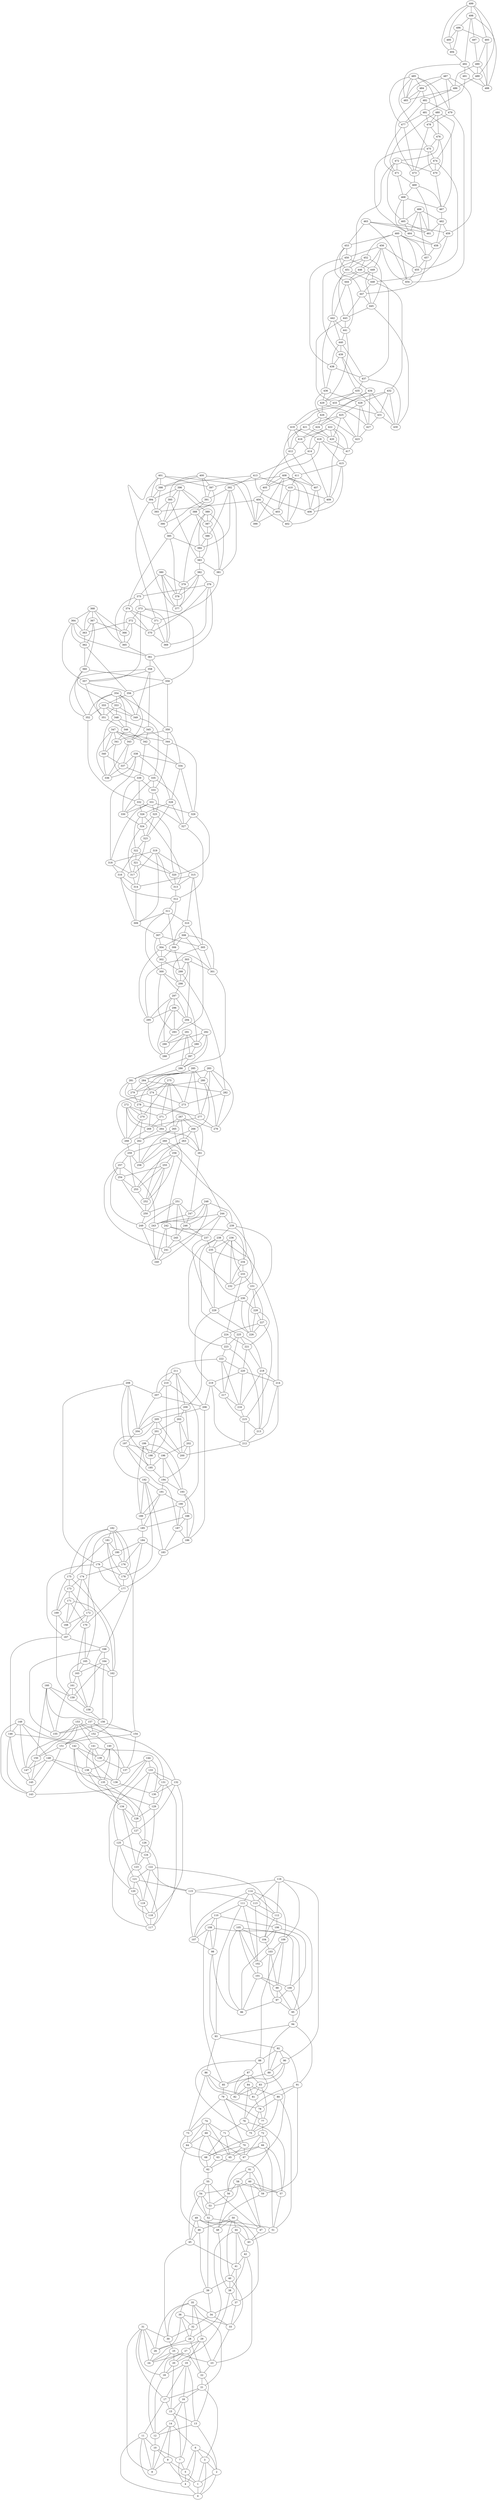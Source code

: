 graph{
266 -- 261;
266 -- 263;
267 -- 261;
267 -- 263;
267 -- 264;
267 -- 265;
267 -- 266;
268 -- 259;
269 -- 268;
270 -- 262;
270 -- 268;
271 -- 264;
271 -- 269;
272 -- 264;
272 -- 268;
272 -- 269;
272 -- 270;
272 -- 271;
273 -- 271;
274 -- 268;
274 -- 269;
274 -- 273;
275 -- 265;
275 -- 270;
275 -- 271;
275 -- 273;
275 -- 274;
277 -- 269;
277 -- 276;
278 -- 270;
278 -- 277;
279 -- 278;
280 -- 266;
280 -- 276;
280 -- 279;
281 -- 276;
281 -- 278;
281 -- 279;
282 -- 273;
282 -- 276;
283 -- 276;
283 -- 277;
283 -- 278;
283 -- 279;
283 -- 280;
283 -- 282;
284 -- 274;
284 -- 279;
284 -- 282;
285 -- 273;
285 -- 277;
285 -- 280;
285 -- 281;
285 -- 284;
286 -- 284;
287 -- 281;
287 -- 286;
289 -- 287;
289 -- 288;
290 -- 288;
291 -- 286;
291 -- 287;
291 -- 288;
291 -- 289;
291 -- 290;
292 -- 286;
292 -- 287;
292 -- 289;
292 -- 290;
293 -- 290;
294 -- 292;
294 -- 293;
295 -- 288;
296 -- 288;
296 -- 293;
296 -- 294;
296 -- 295;
297 -- 290;
297 -- 294;
297 -- 295;
297 -- 296;
298 -- 297;
299 -- 282;
299 -- 298;
300 -- 289;
300 -- 293;
300 -- 298;
301 -- 286;
302 -- 299;
302 -- 300;
303 -- 294;
303 -- 295;
303 -- 298;
303 -- 299;
303 -- 301;
304 -- 295;
304 -- 301;
304 -- 302;
305 -- 298;
305 -- 301;
306 -- 299;
306 -- 302;
307 -- 302;
307 -- 304;
307 -- 305;
308 -- 293;
308 -- 301;
308 -- 304;
308 -- 306;
309 -- 307;
310 -- 305;
310 -- 306;
310 -- 308;
311 -- 300;
311 -- 306;
311 -- 309;
311 -- 310;
312 -- 307;
312 -- 311;
313 -- 312;
314 -- 309;
411 -- 410;
170 -- 163;
170 -- 165;
412 -- 405;
412 -- 407;
171 -- 162;
171 -- 168;
413 -- 392;
171 -- 169;
413 -- 398;
171 -- 170;
413 -- 406;
413 -- 410;
172 -- 167;
172 -- 168;
414 -- 409;
172 -- 170;
414 -- 413;
173 -- 169;
415 -- 406;
173 -- 171;
415 -- 409;
173 -- 172;
415 -- 411;
174 -- 165;
416 -- 412;
174 -- 168;
416 -- 414;
174 -- 173;
417 -- 415;
175 -- 162;
175 -- 169;
418 -- 405;
175 -- 173;
418 -- 414;
418 -- 415;
176 -- 154;
418 -- 417;
176 -- 174;
419 -- 412;
177 -- 170;
419 -- 416;
419 -- 418;
178 -- 177;
420 -- 417;
179 -- 167;
179 -- 177;
421 -- 411;
179 -- 178;
421 -- 412;
421 -- 420;
180 -- 176;
180 -- 179;
422 -- 409;
422 -- 414;
181 -- 175;
422 -- 416;
181 -- 177;
422 -- 417;
181 -- 178;
422 -- 420;
181 -- 180;
423 -- 417;
182 -- 174;
182 -- 175;
424 -- 416;
182 -- 176;
424 -- 420;
182 -- 178;
182 -- 180;
425 -- 420;
182 -- 181;
425 -- 421;
425 -- 423;
183 -- 177;
425 -- 424;
1 -- 0;
184 -- 166;
426 -- 421;
184 -- 176;
426 -- 423;
184 -- 180;
426 -- 424;
184 -- 183;
427 -- 423;
185 -- 172;
185 -- 184;
428 -- 423;
428 -- 425;
186 -- 183;
428 -- 427;
187 -- 183;
429 -- 426;
187 -- 186;
429 -- 427;
188 -- 185;
188 -- 186;
431 -- 427;
188 -- 187;
431 -- 430;
189 -- 185;
432 -- 419;
432 -- 428;
190 -- 187;
432 -- 430;
190 -- 188;
432 -- 431;
190 -- 189;
433 -- 419;
191 -- 185;
433 -- 431;
191 -- 189;
191 -- 190;
434 -- 424;
434 -- 427;
192 -- 178;
434 -- 430;
192 -- 183;
434 -- 433;
192 -- 189;
192 -- 191;
435 -- 429;
435 -- 431;
193 -- 186;
435 -- 433;
193 -- 188;
436 -- 426;
194 -- 191;
436 -- 428;
194 -- 193;
436 -- 429;
195 -- 194;
437 -- 430;
437 -- 435;
196 -- 193;
196 -- 194;
438 -- 436;
196 -- 195;
438 -- 437;
197 -- 187;
439 -- 434;
197 -- 195;
439 -- 435;
197 -- 196;
439 -- 438;
198 -- 195;
440 -- 437;
440 -- 438;
199 -- 189;
440 -- 439;
199 -- 193;
199 -- 195;
441 -- 429;
199 -- 198;
441 -- 440;
442 -- 436;
201 -- 198;
442 -- 440;
201 -- 199;
442 -- 441;
201 -- 200;
443 -- 433;
202 -- 194;
443 -- 441;
202 -- 196;
202 -- 200;
444 -- 441;
444 -- 442;
203 -- 200;
203 -- 201;
445 -- 430;
203 -- 202;
445 -- 443;
204 -- 197;
446 -- 437;
446 -- 442;
205 -- 192;
446 -- 444;
205 -- 200;
205 -- 201;
447 -- 443;
205 -- 204;
447 -- 445;
206 -- 186;
448 -- 432;
206 -- 205;
448 -- 447;
207 -- 204;
449 -- 444;
207 -- 206;
449 -- 445;
449 -- 448;
208 -- 179;
208 -- 197;
450 -- 438;
208 -- 198;
450 -- 447;
208 -- 204;
450 -- 449;
208 -- 207;
451 -- 443;
209 -- 202;
451 -- 448;
209 -- 203;
209 -- 204;
452 -- 439;
452 -- 445;
210 -- 190;
452 -- 446;
210 -- 198;
452 -- 451;
210 -- 207;
453 -- 444;
211 -- 203;
453 -- 450;
211 -- 206;
453 -- 451;
211 -- 207;
2 -- 0;
211 -- 209;
211 -- 210;
455 -- 454;
212 -- 200;
456 -- 446;
456 -- 449;
213 -- 212;
456 -- 450;
456 -- 454;
214 -- 212;
456 -- 455;
214 -- 213;
457 -- 447;
215 -- 212;
457 -- 455;
215 -- 213;
458 -- 457;
216 -- 215;
459 -- 448;
217 -- 215;
459 -- 458;
217 -- 216;
460 -- 452;
218 -- 213;
460 -- 453;
25 -- 20;
315 -- 305;
25 -- 23;
315 -- 310;
25 -- 24;
315 -- 313;
315 -- 314;
26 -- 24;
316 -- 309;
27 -- 18;
316 -- 312;
27 -- 20;
316 -- 314;
27 -- 22;
27 -- 24;
317 -- 314;
28 -- 22;
318 -- 316;
28 -- 26;
318 -- 317;
29 -- 19;
319 -- 309;
29 -- 23;
319 -- 313;
29 -- 24;
319 -- 315;
29 -- 27;
319 -- 317;
319 -- 318;
30 -- 25;
320 -- 313;
31 -- 8;
31 -- 17;
321 -- 314;
31 -- 18;
321 -- 317;
31 -- 24;
321 -- 320;
31 -- 26;
31 -- 30;
322 -- 316;
322 -- 320;
32 -- 28;
322 -- 321;
32 -- 30;
323 -- 321;
33 -- 23;
323 -- 322;
34 -- 32;
324 -- 317;
34 -- 33;
324 -- 323;
35 -- 26;
325 -- 320;
35 -- 29;
325 -- 323;
35 -- 30;
325 -- 324;
35 -- 32;
35 -- 33;
326 -- 313;
35 -- 34;
326 -- 322;
326 -- 324;
36 -- 21;
36 -- 26;
327 -- 312;
36 -- 28;
36 -- 32;
328 -- 323;
328 -- 326;
37 -- 33;
328 -- 327;
37 -- 34;
329 -- 320;
38 -- 20;
329 -- 327;
38 -- 37;
330 -- 324;
39 -- 34;
39 -- 36;
331 -- 318;
331 -- 325;
40 -- 33;
331 -- 329;
40 -- 38;
331 -- 330;
40 -- 39;
332 -- 326;
41 -- 37;
332 -- 327;
41 -- 40;
332 -- 330;
42 -- 23;
333 -- 325;
42 -- 38;
333 -- 331;
42 -- 41;
334 -- 328;
43 -- 42;
334 -- 329;
44 -- 28;
335 -- 327;
44 -- 41;
335 -- 330;
44 -- 42;
335 -- 333;
44 -- 43;
45 -- 30;
337 -- 335;
45 -- 41;
337 -- 336;
46 -- 39;
338 -- 318;
46 -- 45;
338 -- 328;
338 -- 334;
47 -- 43;
338 -- 336;
338 -- 337;
48 -- 38;
339 -- 330;
49 -- 43;
339 -- 332;
49 -- 45;
339 -- 333;
49 -- 46;
49 -- 47;
340 -- 336;
49 -- 48;
340 -- 337;
50 -- 37;
341 -- 339;
50 -- 40;
341 -- 340;
50 -- 44;
50 -- 46;
342 -- 334;
50 -- 48;
342 -- 339;
51 -- 43;
343 -- 336;
343 -- 337;
52 -- 39;
52 -- 51;
344 -- 329;
344 -- 333;
53 -- 52;
345 -- 342;
54 -- 45;
345 -- 343;
54 -- 52;
345 -- 344;
54 -- 53;
346 -- 341;
55 -- 47;
346 -- 342;
55 -- 52;
55 -- 53;
347 -- 336;
55 -- 54;
347 -- 340;
347 -- 341;
56 -- 48;
347 -- 342;
56 -- 53;
347 -- 343;
347 -- 344;
57 -- 51;
348 -- 340;
58 -- 47;
348 -- 345;
58 -- 53;
348 -- 346;
58 -- 56;
58 -- 57;
349 -- 335;
59 -- 48;
350 -- 334;
350 -- 341;
60 -- 47;
350 -- 344;
60 -- 54;
60 -- 57;
351 -- 346;
60 -- 59;
352 -- 332;
61 -- 56;
61 -- 58;
353 -- 348;
61 -- 59;
353 -- 349;
61 -- 60;
353 -- 351;
62 -- 55;
354 -- 346;
354 -- 349;
63 -- 59;
354 -- 350;
63 -- 62;
354 -- 351;
354 -- 352;
64 -- 46;
354 -- 353;
64 -- 63;
355 -- 348;
65 -- 62;
355 -- 349;
355 -- 351;
66 -- 51;
355 -- 352;
66 -- 57;
66 -- 63;
356 -- 343;
66 -- 65;
356 -- 355;
67 -- 56;
357 -- 351;
357 -- 356;
68 -- 62;
358 -- 345;
69 -- 62;
358 -- 349;
69 -- 63;
358 -- 352;
69 -- 64;
358 -- 357;
69 -- 67;
359 -- 350;
70 -- 65;
359 -- 356;
70 -- 67;
70 -- 68;
360 -- 352;
360 -- 353;
71 -- 65;
360 -- 359;
71 -- 68;
71 -- 70;
361 -- 358;
361 -- 359;
72 -- 61;
72 -- 66;
362 -- 356;
72 -- 67;
362 -- 360;
218 -- 214;
460 -- 454;
218 -- 216;
460 -- 455;
460 -- 457;
219 -- 206;
460 -- 458;
219 -- 212;
219 -- 217;
462 -- 458;
220 -- 214;
462 -- 459;
220 -- 216;
462 -- 461;
220 -- 219;
463 -- 453;
221 -- 218;
463 -- 454;
221 -- 220;
463 -- 459;
463 -- 461;
222 -- 210;
222 -- 216;
464 -- 458;
222 -- 217;
222 -- 220;
465 -- 461;
465 -- 464;
223 -- 213;
223 -- 222;
466 -- 457;
466 -- 461;
224 -- 209;
466 -- 462;
224 -- 221;
466 -- 464;
224 -- 223;
466 -- 465;
225 -- 217;
467 -- 462;
225 -- 218;
225 -- 221;
468 -- 464;
225 -- 223;
468 -- 465;
468 -- 467;
227 -- 215;
469 -- 461;
227 -- 224;
469 -- 467;
227 -- 226;
469 -- 468;
228 -- 221;
470 -- 467;
228 -- 226;
228 -- 227;
471 -- 468;
471 -- 469;
229 -- 219;
229 -- 226;
472 -- 451;
472 -- 465;
230 -- 226;
472 -- 470;
230 -- 228;
472 -- 471;
230 -- 229;
473 -- 469;
231 -- 227;
231 -- 228;
474 -- 455;
231 -- 230;
474 -- 470;
474 -- 473;
233 -- 224;
475 -- 464;
233 -- 231;
475 -- 470;
233 -- 232;
475 -- 474;
234 -- 232;
476 -- 470;
234 -- 233;
476 -- 472;
476 -- 475;
235 -- 230;
235 -- 234;
477 -- 471;
477 -- 473;
236 -- 229;
236 -- 231;
478 -- 473;
236 -- 232;
478 -- 476;
236 -- 233;
236 -- 235;
479 -- 454;
479 -- 478;
237 -- 229;
237 -- 235;
480 -- 471;
480 -- 474;
238 -- 214;
480 -- 476;
238 -- 223;
480 -- 478;
238 -- 225;
238 -- 235;
481 -- 467;
481 -- 477;
239 -- 226;
481 -- 478;
239 -- 232;
239 -- 238;
482 -- 477;
482 -- 479;
482 -- 481;
241 -- 240;
242 -- 234;
484 -- 473;
242 -- 237;
484 -- 482;
242 -- 240;
484 -- 483;
242 -- 241;
485 -- 475;
243 -- 240;
485 -- 477;
485 -- 479;
244 -- 237;
485 -- 480;
244 -- 239;
485 -- 483;
244 -- 241;
485 -- 484;
244 -- 243;
486 -- 482;
245 -- 232;
486 -- 483;
245 -- 241;
487 -- 459;
246 -- 237;
487 -- 479;
246 -- 245;
487 -- 483;
487 -- 484;
247 -- 243;
487 -- 486;
247 -- 246;
248 -- 239;
489 -- 486;
248 -- 240;
489 -- 488;
248 -- 243;
248 -- 246;
490 -- 486;
248 -- 247;
490 -- 488;
490 -- 489;
249 -- 240;
249 -- 245;
491 -- 481;
491 -- 488;
250 -- 249;
492 -- 483;
251 -- 245;
492 -- 489;
251 -- 246;
492 -- 491;
251 -- 247;
251 -- 249;
493 -- 488;
251 -- 250;
493 -- 490;
252 -- 250;
494 -- 492;
253 -- 252;
495 -- 494;
254 -- 250;
496 -- 493;
254 -- 253;
496 -- 494;
496 -- 495;
255 -- 250;
255 -- 252;
497 -- 490;
255 -- 253;
255 -- 254;
498 -- 488;
498 -- 492;
256 -- 234;
498 -- 496;
256 -- 252;
498 -- 497;
256 -- 253;
256 -- 255;
499 -- 489;
499 -- 493;
257 -- 241;
499 -- 494;
257 -- 243;
499 -- 495;
257 -- 249;
499 -- 498;
257 -- 254;
259 -- 253;
259 -- 257;
259 -- 258;
260 -- 244;
260 -- 256;
260 -- 258;
260 -- 259;
261 -- 247;
262 -- 254;
262 -- 258;
263 -- 252;
263 -- 258;
263 -- 261;
264 -- 261;
264 -- 262;
265 -- 242;
265 -- 258;
265 -- 262;
266 -- 260;
120 -- 119;
2 -- 1;
3 -- 0;
3 -- 1;
3 -- 2;
4 -- 0;
5 -- 1;
5 -- 4;
6 -- 2;
6 -- 3;
6 -- 4;
6 -- 5;
7 -- 4;
7 -- 5;
9 -- 1;
9 -- 5;
9 -- 8;
10 -- 7;
10 -- 8;
10 -- 9;
11 -- 0;
11 -- 4;
11 -- 8;
11 -- 10;
12 -- 10;
13 -- 2;
13 -- 12;
14 -- 6;
14 -- 8;
14 -- 9;
14 -- 12;
15 -- 7;
15 -- 13;
16 -- 7;
16 -- 14;
16 -- 15;
17 -- 11;
17 -- 15;
18 -- 12;
19 -- 13;
19 -- 16;
19 -- 17;
19 -- 18;
20 -- 15;
20 -- 18;
21 -- 3;
21 -- 16;
21 -- 17;
22 -- 13;
22 -- 21;
23 -- 22;
25 -- 12;
72 -- 68;
121 -- 115;
121 -- 119;
363 -- 362;
73 -- 64;
121 -- 120;
73 -- 68;
364 -- 357;
122 -- 104;
364 -- 361;
74 -- 64;
122 -- 115;
364 -- 362;
74 -- 65;
122 -- 119;
364 -- 363;
74 -- 69;
122 -- 121;
74 -- 71;
365 -- 361;
74 -- 73;
123 -- 117;
123 -- 120;
366 -- 365;
76 -- 57;
124 -- 122;
367 -- 360;
76 -- 71;
124 -- 123;
367 -- 362;
76 -- 75;
367 -- 363;
125 -- 117;
367 -- 366;
77 -- 72;
125 -- 121;
77 -- 75;
125 -- 124;
368 -- 363;
368 -- 364;
78 -- 75;
126 -- 118;
368 -- 365;
78 -- 77;
126 -- 123;
368 -- 366;
126 -- 124;
368 -- 367;
79 -- 70;
79 -- 73;
127 -- 125;
79 -- 77;
127 -- 126;
370 -- 369;
79 -- 78;
128 -- 127;
371 -- 369;
80 -- 51;
371 -- 370;
80 -- 75;
129 -- 124;
80 -- 78;
129 -- 128;
372 -- 363;
372 -- 365;
81 -- 78;
130 -- 129;
372 -- 366;
372 -- 370;
131 -- 117;
83 -- 77;
131 -- 129;
373 -- 357;
83 -- 81;
131 -- 130;
373 -- 359;
83 -- 82;
373 -- 369;
132 -- 118;
373 -- 372;
84 -- 76;
132 -- 127;
84 -- 80;
132 -- 130;
374 -- 366;
169 -- 168;
84 -- 81;
374 -- 370;
84 -- 82;
133 -- 120;
374 -- 371;
133 -- 128;
85 -- 79;
133 -- 131;
375 -- 365;
133 -- 132;
375 -- 373;
86 -- 73;
375 -- 374;
86 -- 81;
134 -- 123;
86 -- 82;
134 -- 127;
376 -- 361;
86 -- 85;
134 -- 128;
376 -- 369;
376 -- 370;
87 -- 82;
135 -- 126;
376 -- 375;
87 -- 83;
135 -- 134;
87 -- 84;
87 -- 85;
136 -- 130;
378 -- 377;
88 -- 75;
137 -- 136;
379 -- 377;
88 -- 81;
379 -- 378;
88 -- 87;
138 -- 134;
138 -- 135;
380 -- 369;
89 -- 67;
380 -- 375;
89 -- 85;
139 -- 137;
380 -- 377;
380 -- 378;
90 -- 82;
140 -- 135;
380 -- 379;
90 -- 83;
140 -- 137;
90 -- 89;
140 -- 138;
381 -- 371;
140 -- 139;
91 -- 59;
382 -- 376;
91 -- 76;
141 -- 131;
382 -- 377;
91 -- 80;
141 -- 135;
382 -- 378;
141 -- 138;
382 -- 379;
92 -- 88;
141 -- 139;
92 -- 89;
383 -- 381;
92 -- 90;
142 -- 128;
383 -- 382;
92 -- 91;
142 -- 129;
142 -- 136;
384 -- 383;
93 -- 86;
142 -- 139;
93 -- 92;
385 -- 374;
385 -- 378;
94 -- 89;
144 -- 125;
385 -- 384;
94 -- 91;
144 -- 130;
94 -- 93;
144 -- 133;
386 -- 383;
144 -- 137;
386 -- 384;
95 -- 94;
144 -- 143;
387 -- 381;
145 -- 143;
387 -- 386;
97 -- 95;
97 -- 96;
146 -- 142;
388 -- 385;
146 -- 143;
388 -- 386;
98 -- 93;
146 -- 145;
388 -- 387;
98 -- 96;
147 -- 145;
389 -- 379;
99 -- 95;
389 -- 381;
99 -- 97;
148 -- 136;
389 -- 384;
148 -- 138;
389 -- 387;
100 -- 94;
148 -- 145;
100 -- 97;
148 -- 147;
390 -- 385;
101 -- 96;
149 -- 139;
391 -- 388;
101 -- 99;
149 -- 143;
391 -- 390;
101 -- 100;
149 -- 146;
149 -- 147;
392 -- 381;
102 -- 101;
149 -- 148;
392 -- 384;
392 -- 386;
103 -- 97;
150 -- 145;
392 -- 391;
103 -- 99;
150 -- 147;
103 -- 102;
393 -- 390;
151 -- 143;
104 -- 103;
151 -- 150;
394 -- 371;
394 -- 393;
105 -- 95;
152 -- 140;
105 -- 96;
152 -- 151;
395 -- 383;
105 -- 101;
395 -- 390;
105 -- 102;
153 -- 132;
395 -- 393;
105 -- 104;
153 -- 141;
153 -- 147;
396 -- 387;
106 -- 96;
153 -- 150;
396 -- 389;
106 -- 100;
153 -- 151;
396 -- 390;
106 -- 104;
153 -- 152;
396 -- 394;
396 -- 395;
107 -- 98;
154 -- 137;
411 -- 405;
154 -- 151;
397 -- 388;
108 -- 85;
397 -- 391;
108 -- 98;
108 -- 100;
156 -- 154;
398 -- 393;
108 -- 107;
156 -- 155;
398 -- 394;
109 -- 88;
157 -- 136;
109 -- 99;
157 -- 152;
400 -- 391;
109 -- 103;
157 -- 154;
400 -- 395;
157 -- 155;
400 -- 397;
110 -- 98;
400 -- 398;
110 -- 106;
158 -- 156;
400 -- 399;
110 -- 107;
110 -- 108;
159 -- 158;
401 -- 377;
401 -- 394;
111 -- 93;
160 -- 150;
401 -- 397;
111 -- 95;
160 -- 155;
401 -- 398;
111 -- 102;
160 -- 156;
401 -- 399;
111 -- 110;
160 -- 157;
160 -- 159;
112 -- 104;
403 -- 399;
112 -- 106;
161 -- 155;
403 -- 402;
161 -- 158;
113 -- 102;
161 -- 159;
404 -- 393;
113 -- 112;
404 -- 399;
162 -- 152;
404 -- 402;
114 -- 107;
404 -- 403;
114 -- 109;
163 -- 158;
114 -- 111;
163 -- 161;
405 -- 404;
114 -- 112;
114 -- 113;
164 -- 156;
164 -- 159;
407 -- 402;
115 -- 107;
164 -- 162;
407 -- 406;
115 -- 113;
164 -- 163;
408 -- 397;
116 -- 90;
165 -- 161;
408 -- 399;
116 -- 109;
165 -- 162;
408 -- 402;
116 -- 112;
165 -- 163;
408 -- 403;
116 -- 113;
408 -- 405;
116 -- 115;
166 -- 155;
408 -- 406;
166 -- 158;
408 -- 407;
166 -- 164;
118 -- 117;
409 -- 406;
167 -- 146;
119 -- 117;
167 -- 166;
410 -- 402;
119 -- 118;
410 -- 403;
168 -- 167;
410 -- 409;
120 -- 118;
169 -- 159;
411 -- 407;
}

